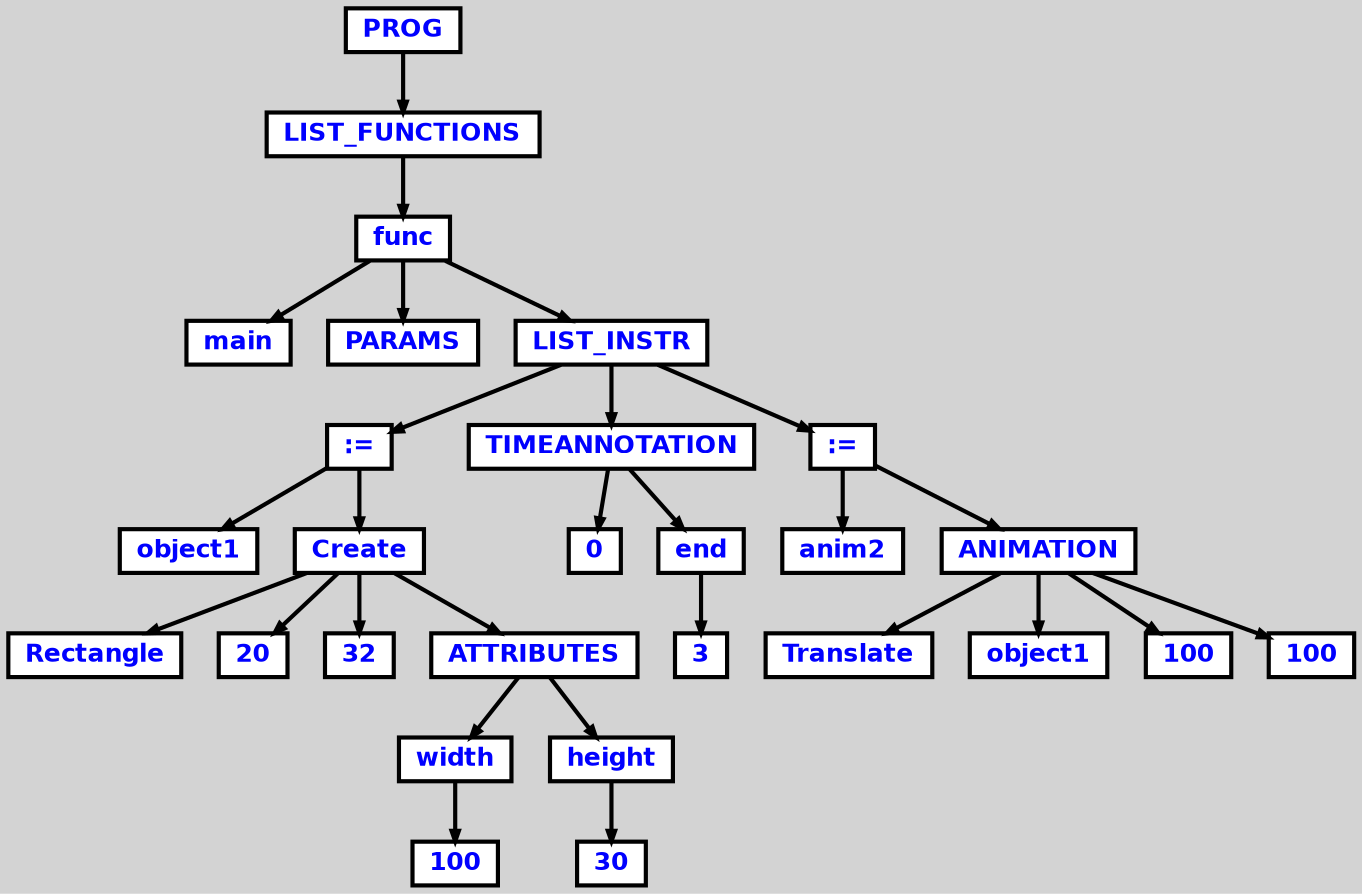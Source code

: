 digraph {

	ordering=out;
	ranksep=.4;
	bgcolor="lightgrey"; node [shape=box, fixedsize=false, fontsize=12, fontname="Helvetica-bold", fontcolor="blue"
		width=.25, height=.25, color="black", fillcolor="white", style="filled, solid, bold"];
	edge [arrowsize=.5, color="black", style="bold"]

  n0 [label="PROG"];
  n1 [label="LIST_FUNCTIONS"];
  n1 [label="LIST_FUNCTIONS"];
  n2 [label="func"];
  n2 [label="func"];
  n3 [label="main"];
  n4 [label="PARAMS"];
  n5 [label="LIST_INSTR"];
  n5 [label="LIST_INSTR"];
  n6 [label=":="];
  n6 [label=":="];
  n7 [label="object1"];
  n8 [label="Create"];
  n8 [label="Create"];
  n9 [label="Rectangle"];
  n10 [label="20"];
  n11 [label="32"];
  n12 [label="ATTRIBUTES"];
  n12 [label="ATTRIBUTES"];
  n13 [label="width"];
  n13 [label="width"];
  n14 [label="100"];
  n15 [label="height"];
  n15 [label="height"];
  n16 [label="30"];
  n17 [label="TIMEANNOTATION"];
  n17 [label="TIMEANNOTATION"];
  n18 [label="0"];
  n19 [label="end"];
  n19 [label="end"];
  n20 [label="3"];
  n21 [label=":="];
  n21 [label=":="];
  n22 [label="anim2"];
  n23 [label="ANIMATION"];
  n23 [label="ANIMATION"];
  n24 [label="Translate"];
  n25 [label="object1"];
  n26 [label="100"];
  n27 [label="100"];

  n0 -> n1 // "PROG" -> "LIST_FUNCTIONS"
  n1 -> n2 // "LIST_FUNCTIONS" -> "func"
  n2 -> n3 // "func" -> "main"
  n2 -> n4 // "func" -> "PARAMS"
  n2 -> n5 // "func" -> "LIST_INSTR"
  n5 -> n6 // "LIST_INSTR" -> ":="
  n6 -> n7 // ":=" -> "object1"
  n6 -> n8 // ":=" -> "Create"
  n8 -> n9 // "Create" -> "Rectangle"
  n8 -> n10 // "Create" -> "20"
  n8 -> n11 // "Create" -> "32"
  n8 -> n12 // "Create" -> "ATTRIBUTES"
  n12 -> n13 // "ATTRIBUTES" -> "width"
  n13 -> n14 // "width" -> "100"
  n12 -> n15 // "ATTRIBUTES" -> "height"
  n15 -> n16 // "height" -> "30"
  n5 -> n17 // "LIST_INSTR" -> "TIMEANNOTATION"
  n17 -> n18 // "TIMEANNOTATION" -> "0"
  n17 -> n19 // "TIMEANNOTATION" -> "end"
  n19 -> n20 // "end" -> "3"
  n5 -> n21 // "LIST_INSTR" -> ":="
  n21 -> n22 // ":=" -> "anim2"
  n21 -> n23 // ":=" -> "ANIMATION"
  n23 -> n24 // "ANIMATION" -> "Translate"
  n23 -> n25 // "ANIMATION" -> "object1"
  n23 -> n26 // "ANIMATION" -> "100"
  n23 -> n27 // "ANIMATION" -> "100"

}
